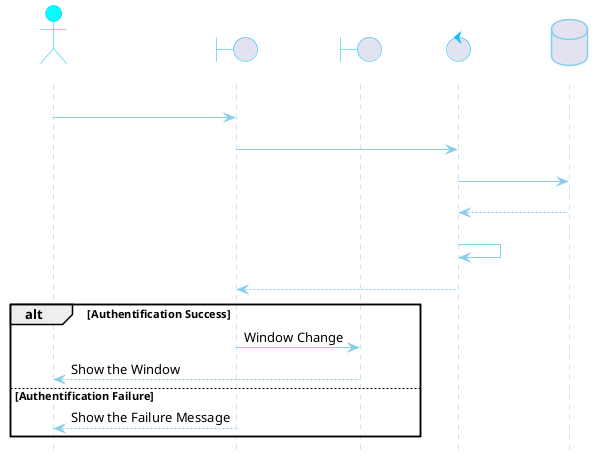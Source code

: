 @startuml
hide footbox
skinparam backgroundColor transparent
skinparam {

	ArrowColor skyblue
	ActorBorderColor DeepSkyBlue
	ActorBackgroundColor aqua
	ActorFontColor white

	BoundaryBorderColor skyblue
    BoundaryBorderColor DeepSkyBlue
    BoundaryFontColor white

    ControlBorderColor skyblue
    ControlBorderColor DeepSkyBlue
    ControlFontColor white

    DatabaseFontColor white
    DatabaseBorderColor skyblue

    AltBackgroundColor green
}

skinparam sequence {
    LifeLineBorderColor skyblue
}

actor Adherent
boundary "IHM Principale"
boundary "IHM Adherent"
control Controleur
database DB

Adherent -> "IHM Principale" : <color: white>Enter Login & Password
"IHM Principale" -> Controleur : <color: white>Callback
Controleur -> DB : <color: white>SQL Query
DB --> Controleur : <color: white>SQL Response
Controleur -> Controleur : <color: white>Verification
Controleur --> "IHM Principale" : <color: white>Return

alt  Authentification Success
"IHM Principale" -> "IHM Adherent" : Window Change
"IHM Adherent" --> Adherent : Show the Window
else Authentification Failure
"IHM Principale" --> Adherent : Show the Failure Message
end

@enduml
